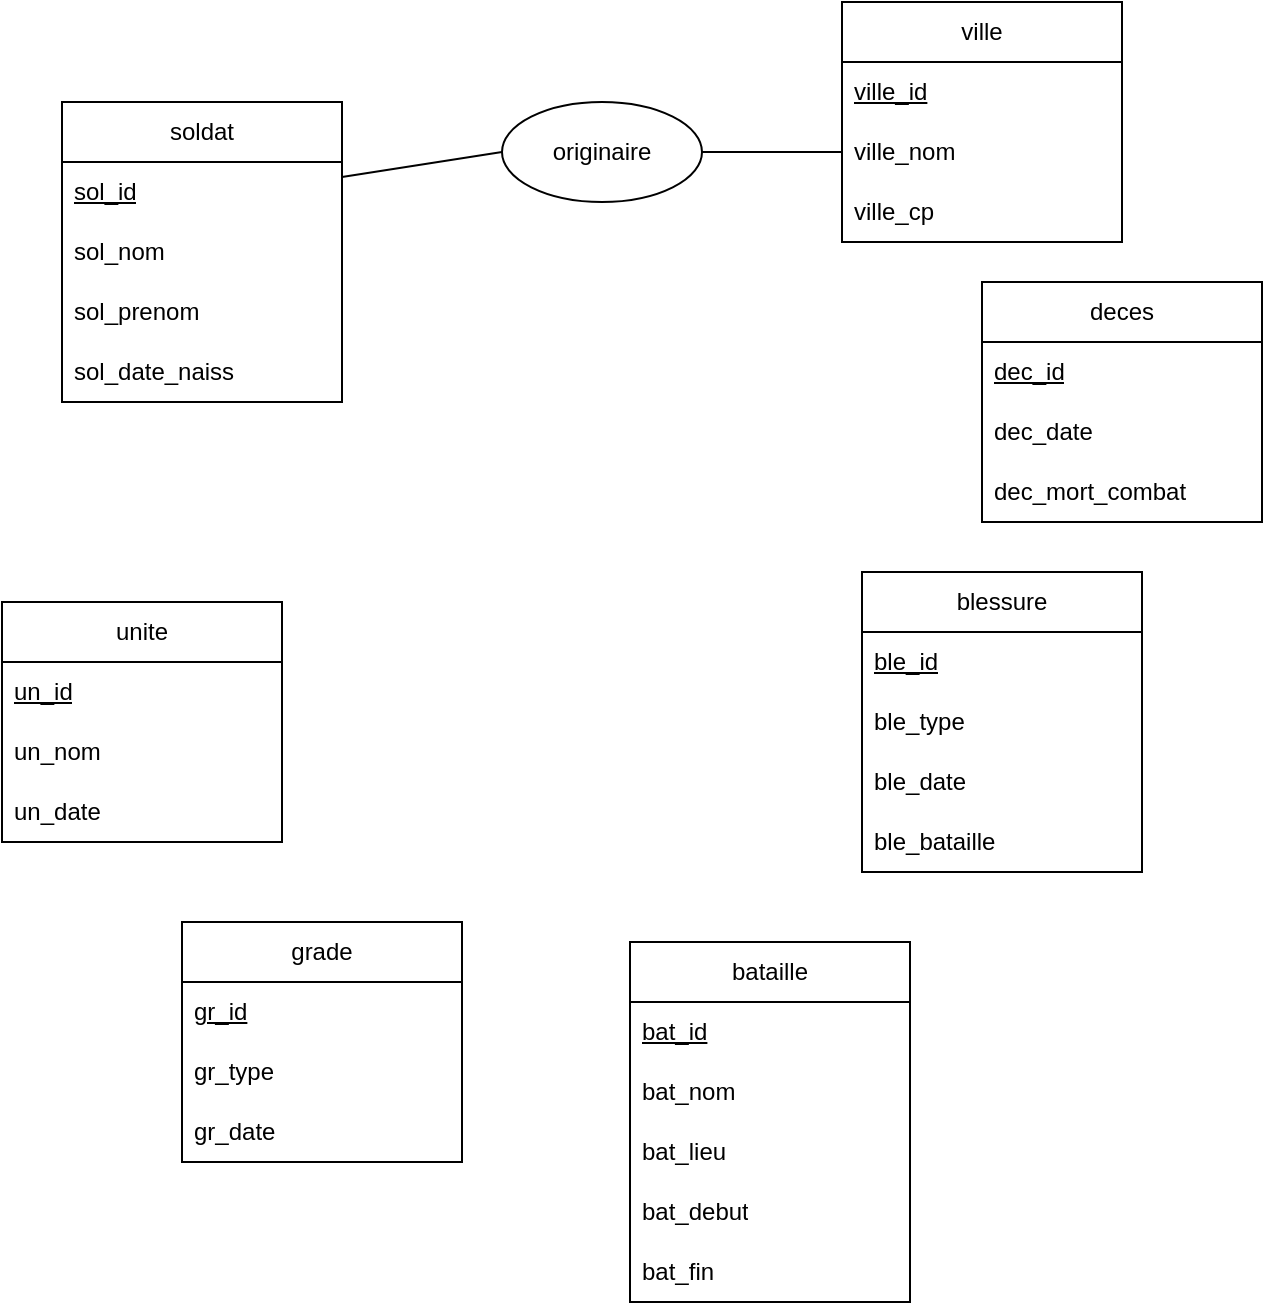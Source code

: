 <mxfile version="20.7.4" type="github">
  <diagram id="QDPo8keY7j-084D03ZD0" name="Page-1">
    <mxGraphModel dx="1194" dy="764" grid="1" gridSize="10" guides="1" tooltips="1" connect="1" arrows="1" fold="1" page="1" pageScale="1" pageWidth="827" pageHeight="1169" math="0" shadow="0">
      <root>
        <mxCell id="0" />
        <mxCell id="1" parent="0" />
        <mxCell id="P3MnuyMSGMxWCmHl-E5h-35" style="rounded=0;orthogonalLoop=1;jettySize=auto;html=1;exitX=1;exitY=0.25;exitDx=0;exitDy=0;entryX=0;entryY=0.5;entryDx=0;entryDy=0;endArrow=none;endFill=0;" edge="1" parent="1" source="P3MnuyMSGMxWCmHl-E5h-2" target="P3MnuyMSGMxWCmHl-E5h-34">
          <mxGeometry relative="1" as="geometry" />
        </mxCell>
        <mxCell id="P3MnuyMSGMxWCmHl-E5h-2" value="soldat" style="swimlane;fontStyle=0;childLayout=stackLayout;horizontal=1;startSize=30;horizontalStack=0;resizeParent=1;resizeParentMax=0;resizeLast=0;collapsible=1;marginBottom=0;whiteSpace=wrap;html=1;" vertex="1" parent="1">
          <mxGeometry x="60" y="90" width="140" height="150" as="geometry" />
        </mxCell>
        <mxCell id="P3MnuyMSGMxWCmHl-E5h-3" value="&lt;u&gt;sol_id&lt;/u&gt;" style="text;strokeColor=none;fillColor=none;align=left;verticalAlign=middle;spacingLeft=4;spacingRight=4;overflow=hidden;points=[[0,0.5],[1,0.5]];portConstraint=eastwest;rotatable=0;whiteSpace=wrap;html=1;" vertex="1" parent="P3MnuyMSGMxWCmHl-E5h-2">
          <mxGeometry y="30" width="140" height="30" as="geometry" />
        </mxCell>
        <mxCell id="P3MnuyMSGMxWCmHl-E5h-4" value="sol_nom" style="text;strokeColor=none;fillColor=none;align=left;verticalAlign=middle;spacingLeft=4;spacingRight=4;overflow=hidden;points=[[0,0.5],[1,0.5]];portConstraint=eastwest;rotatable=0;whiteSpace=wrap;html=1;" vertex="1" parent="P3MnuyMSGMxWCmHl-E5h-2">
          <mxGeometry y="60" width="140" height="30" as="geometry" />
        </mxCell>
        <mxCell id="P3MnuyMSGMxWCmHl-E5h-5" value="sol_prenom" style="text;strokeColor=none;fillColor=none;align=left;verticalAlign=middle;spacingLeft=4;spacingRight=4;overflow=hidden;points=[[0,0.5],[1,0.5]];portConstraint=eastwest;rotatable=0;whiteSpace=wrap;html=1;" vertex="1" parent="P3MnuyMSGMxWCmHl-E5h-2">
          <mxGeometry y="90" width="140" height="30" as="geometry" />
        </mxCell>
        <mxCell id="P3MnuyMSGMxWCmHl-E5h-10" value="sol_date_naiss" style="text;strokeColor=none;fillColor=none;align=left;verticalAlign=middle;spacingLeft=4;spacingRight=4;overflow=hidden;points=[[0,0.5],[1,0.5]];portConstraint=eastwest;rotatable=0;whiteSpace=wrap;html=1;" vertex="1" parent="P3MnuyMSGMxWCmHl-E5h-2">
          <mxGeometry y="120" width="140" height="30" as="geometry" />
        </mxCell>
        <mxCell id="P3MnuyMSGMxWCmHl-E5h-6" value="blessure" style="swimlane;fontStyle=0;childLayout=stackLayout;horizontal=1;startSize=30;horizontalStack=0;resizeParent=1;resizeParentMax=0;resizeLast=0;collapsible=1;marginBottom=0;whiteSpace=wrap;html=1;" vertex="1" parent="1">
          <mxGeometry x="460" y="325" width="140" height="150" as="geometry" />
        </mxCell>
        <mxCell id="P3MnuyMSGMxWCmHl-E5h-7" value="&lt;u&gt;ble_id&lt;/u&gt;" style="text;strokeColor=none;fillColor=none;align=left;verticalAlign=middle;spacingLeft=4;spacingRight=4;overflow=hidden;points=[[0,0.5],[1,0.5]];portConstraint=eastwest;rotatable=0;whiteSpace=wrap;html=1;" vertex="1" parent="P3MnuyMSGMxWCmHl-E5h-6">
          <mxGeometry y="30" width="140" height="30" as="geometry" />
        </mxCell>
        <mxCell id="P3MnuyMSGMxWCmHl-E5h-8" value="ble_type" style="text;strokeColor=none;fillColor=none;align=left;verticalAlign=middle;spacingLeft=4;spacingRight=4;overflow=hidden;points=[[0,0.5],[1,0.5]];portConstraint=eastwest;rotatable=0;whiteSpace=wrap;html=1;" vertex="1" parent="P3MnuyMSGMxWCmHl-E5h-6">
          <mxGeometry y="60" width="140" height="30" as="geometry" />
        </mxCell>
        <mxCell id="P3MnuyMSGMxWCmHl-E5h-9" value="ble_date" style="text;strokeColor=none;fillColor=none;align=left;verticalAlign=middle;spacingLeft=4;spacingRight=4;overflow=hidden;points=[[0,0.5],[1,0.5]];portConstraint=eastwest;rotatable=0;whiteSpace=wrap;html=1;" vertex="1" parent="P3MnuyMSGMxWCmHl-E5h-6">
          <mxGeometry y="90" width="140" height="30" as="geometry" />
        </mxCell>
        <mxCell id="P3MnuyMSGMxWCmHl-E5h-15" value="ble_bataille" style="text;strokeColor=none;fillColor=none;align=left;verticalAlign=middle;spacingLeft=4;spacingRight=4;overflow=hidden;points=[[0,0.5],[1,0.5]];portConstraint=eastwest;rotatable=0;whiteSpace=wrap;html=1;" vertex="1" parent="P3MnuyMSGMxWCmHl-E5h-6">
          <mxGeometry y="120" width="140" height="30" as="geometry" />
        </mxCell>
        <mxCell id="P3MnuyMSGMxWCmHl-E5h-16" value="bataille" style="swimlane;fontStyle=0;childLayout=stackLayout;horizontal=1;startSize=30;horizontalStack=0;resizeParent=1;resizeParentMax=0;resizeLast=0;collapsible=1;marginBottom=0;whiteSpace=wrap;html=1;" vertex="1" parent="1">
          <mxGeometry x="344" y="510" width="140" height="180" as="geometry" />
        </mxCell>
        <mxCell id="P3MnuyMSGMxWCmHl-E5h-17" value="&lt;u&gt;bat_id&lt;/u&gt;" style="text;strokeColor=none;fillColor=none;align=left;verticalAlign=middle;spacingLeft=4;spacingRight=4;overflow=hidden;points=[[0,0.5],[1,0.5]];portConstraint=eastwest;rotatable=0;whiteSpace=wrap;html=1;" vertex="1" parent="P3MnuyMSGMxWCmHl-E5h-16">
          <mxGeometry y="30" width="140" height="30" as="geometry" />
        </mxCell>
        <mxCell id="P3MnuyMSGMxWCmHl-E5h-18" value="bat_nom" style="text;strokeColor=none;fillColor=none;align=left;verticalAlign=middle;spacingLeft=4;spacingRight=4;overflow=hidden;points=[[0,0.5],[1,0.5]];portConstraint=eastwest;rotatable=0;whiteSpace=wrap;html=1;" vertex="1" parent="P3MnuyMSGMxWCmHl-E5h-16">
          <mxGeometry y="60" width="140" height="30" as="geometry" />
        </mxCell>
        <mxCell id="P3MnuyMSGMxWCmHl-E5h-19" value="bat_lieu" style="text;strokeColor=none;fillColor=none;align=left;verticalAlign=middle;spacingLeft=4;spacingRight=4;overflow=hidden;points=[[0,0.5],[1,0.5]];portConstraint=eastwest;rotatable=0;whiteSpace=wrap;html=1;" vertex="1" parent="P3MnuyMSGMxWCmHl-E5h-16">
          <mxGeometry y="90" width="140" height="30" as="geometry" />
        </mxCell>
        <mxCell id="P3MnuyMSGMxWCmHl-E5h-20" value="bat_debut" style="text;strokeColor=none;fillColor=none;align=left;verticalAlign=middle;spacingLeft=4;spacingRight=4;overflow=hidden;points=[[0,0.5],[1,0.5]];portConstraint=eastwest;rotatable=0;whiteSpace=wrap;html=1;" vertex="1" parent="P3MnuyMSGMxWCmHl-E5h-16">
          <mxGeometry y="120" width="140" height="30" as="geometry" />
        </mxCell>
        <mxCell id="P3MnuyMSGMxWCmHl-E5h-21" value="bat_fin" style="text;strokeColor=none;fillColor=none;align=left;verticalAlign=middle;spacingLeft=4;spacingRight=4;overflow=hidden;points=[[0,0.5],[1,0.5]];portConstraint=eastwest;rotatable=0;whiteSpace=wrap;html=1;" vertex="1" parent="P3MnuyMSGMxWCmHl-E5h-16">
          <mxGeometry y="150" width="140" height="30" as="geometry" />
        </mxCell>
        <mxCell id="P3MnuyMSGMxWCmHl-E5h-22" value="grade" style="swimlane;fontStyle=0;childLayout=stackLayout;horizontal=1;startSize=30;horizontalStack=0;resizeParent=1;resizeParentMax=0;resizeLast=0;collapsible=1;marginBottom=0;whiteSpace=wrap;html=1;" vertex="1" parent="1">
          <mxGeometry x="120" y="500" width="140" height="120" as="geometry" />
        </mxCell>
        <mxCell id="P3MnuyMSGMxWCmHl-E5h-23" value="&lt;u&gt;gr_id&lt;/u&gt;" style="text;strokeColor=none;fillColor=none;align=left;verticalAlign=middle;spacingLeft=4;spacingRight=4;overflow=hidden;points=[[0,0.5],[1,0.5]];portConstraint=eastwest;rotatable=0;whiteSpace=wrap;html=1;" vertex="1" parent="P3MnuyMSGMxWCmHl-E5h-22">
          <mxGeometry y="30" width="140" height="30" as="geometry" />
        </mxCell>
        <mxCell id="P3MnuyMSGMxWCmHl-E5h-24" value="gr_type" style="text;strokeColor=none;fillColor=none;align=left;verticalAlign=middle;spacingLeft=4;spacingRight=4;overflow=hidden;points=[[0,0.5],[1,0.5]];portConstraint=eastwest;rotatable=0;whiteSpace=wrap;html=1;" vertex="1" parent="P3MnuyMSGMxWCmHl-E5h-22">
          <mxGeometry y="60" width="140" height="30" as="geometry" />
        </mxCell>
        <mxCell id="P3MnuyMSGMxWCmHl-E5h-25" value="gr_date" style="text;strokeColor=none;fillColor=none;align=left;verticalAlign=middle;spacingLeft=4;spacingRight=4;overflow=hidden;points=[[0,0.5],[1,0.5]];portConstraint=eastwest;rotatable=0;whiteSpace=wrap;html=1;" vertex="1" parent="P3MnuyMSGMxWCmHl-E5h-22">
          <mxGeometry y="90" width="140" height="30" as="geometry" />
        </mxCell>
        <mxCell id="P3MnuyMSGMxWCmHl-E5h-26" value="unite" style="swimlane;fontStyle=0;childLayout=stackLayout;horizontal=1;startSize=30;horizontalStack=0;resizeParent=1;resizeParentMax=0;resizeLast=0;collapsible=1;marginBottom=0;whiteSpace=wrap;html=1;" vertex="1" parent="1">
          <mxGeometry x="30" y="340" width="140" height="120" as="geometry" />
        </mxCell>
        <mxCell id="P3MnuyMSGMxWCmHl-E5h-27" value="&lt;u&gt;un_id&lt;/u&gt;" style="text;strokeColor=none;fillColor=none;align=left;verticalAlign=middle;spacingLeft=4;spacingRight=4;overflow=hidden;points=[[0,0.5],[1,0.5]];portConstraint=eastwest;rotatable=0;whiteSpace=wrap;html=1;" vertex="1" parent="P3MnuyMSGMxWCmHl-E5h-26">
          <mxGeometry y="30" width="140" height="30" as="geometry" />
        </mxCell>
        <mxCell id="P3MnuyMSGMxWCmHl-E5h-28" value="un_nom" style="text;strokeColor=none;fillColor=none;align=left;verticalAlign=middle;spacingLeft=4;spacingRight=4;overflow=hidden;points=[[0,0.5],[1,0.5]];portConstraint=eastwest;rotatable=0;whiteSpace=wrap;html=1;" vertex="1" parent="P3MnuyMSGMxWCmHl-E5h-26">
          <mxGeometry y="60" width="140" height="30" as="geometry" />
        </mxCell>
        <mxCell id="P3MnuyMSGMxWCmHl-E5h-29" value="un_date" style="text;strokeColor=none;fillColor=none;align=left;verticalAlign=middle;spacingLeft=4;spacingRight=4;overflow=hidden;points=[[0,0.5],[1,0.5]];portConstraint=eastwest;rotatable=0;whiteSpace=wrap;html=1;" vertex="1" parent="P3MnuyMSGMxWCmHl-E5h-26">
          <mxGeometry y="90" width="140" height="30" as="geometry" />
        </mxCell>
        <mxCell id="P3MnuyMSGMxWCmHl-E5h-30" value="ville" style="swimlane;fontStyle=0;childLayout=stackLayout;horizontal=1;startSize=30;horizontalStack=0;resizeParent=1;resizeParentMax=0;resizeLast=0;collapsible=1;marginBottom=0;whiteSpace=wrap;html=1;" vertex="1" parent="1">
          <mxGeometry x="450" y="40" width="140" height="120" as="geometry" />
        </mxCell>
        <mxCell id="P3MnuyMSGMxWCmHl-E5h-31" value="&lt;u&gt;ville_id&lt;/u&gt;" style="text;strokeColor=none;fillColor=none;align=left;verticalAlign=middle;spacingLeft=4;spacingRight=4;overflow=hidden;points=[[0,0.5],[1,0.5]];portConstraint=eastwest;rotatable=0;whiteSpace=wrap;html=1;" vertex="1" parent="P3MnuyMSGMxWCmHl-E5h-30">
          <mxGeometry y="30" width="140" height="30" as="geometry" />
        </mxCell>
        <mxCell id="P3MnuyMSGMxWCmHl-E5h-32" value="ville_nom" style="text;strokeColor=none;fillColor=none;align=left;verticalAlign=middle;spacingLeft=4;spacingRight=4;overflow=hidden;points=[[0,0.5],[1,0.5]];portConstraint=eastwest;rotatable=0;whiteSpace=wrap;html=1;" vertex="1" parent="P3MnuyMSGMxWCmHl-E5h-30">
          <mxGeometry y="60" width="140" height="30" as="geometry" />
        </mxCell>
        <mxCell id="P3MnuyMSGMxWCmHl-E5h-33" value="ville_cp" style="text;strokeColor=none;fillColor=none;align=left;verticalAlign=middle;spacingLeft=4;spacingRight=4;overflow=hidden;points=[[0,0.5],[1,0.5]];portConstraint=eastwest;rotatable=0;whiteSpace=wrap;html=1;" vertex="1" parent="P3MnuyMSGMxWCmHl-E5h-30">
          <mxGeometry y="90" width="140" height="30" as="geometry" />
        </mxCell>
        <mxCell id="P3MnuyMSGMxWCmHl-E5h-36" style="edgeStyle=none;rounded=0;orthogonalLoop=1;jettySize=auto;html=1;exitX=1;exitY=0.5;exitDx=0;exitDy=0;entryX=0;entryY=0.5;entryDx=0;entryDy=0;endArrow=none;endFill=0;" edge="1" parent="1" source="P3MnuyMSGMxWCmHl-E5h-34" target="P3MnuyMSGMxWCmHl-E5h-32">
          <mxGeometry relative="1" as="geometry" />
        </mxCell>
        <mxCell id="P3MnuyMSGMxWCmHl-E5h-34" value="originaire" style="ellipse;whiteSpace=wrap;html=1;" vertex="1" parent="1">
          <mxGeometry x="280" y="90" width="100" height="50" as="geometry" />
        </mxCell>
        <mxCell id="P3MnuyMSGMxWCmHl-E5h-37" value="deces" style="swimlane;fontStyle=0;childLayout=stackLayout;horizontal=1;startSize=30;horizontalStack=0;resizeParent=1;resizeParentMax=0;resizeLast=0;collapsible=1;marginBottom=0;whiteSpace=wrap;html=1;" vertex="1" parent="1">
          <mxGeometry x="520" y="180" width="140" height="120" as="geometry" />
        </mxCell>
        <mxCell id="P3MnuyMSGMxWCmHl-E5h-38" value="&lt;u&gt;dec_id&lt;/u&gt;" style="text;strokeColor=none;fillColor=none;align=left;verticalAlign=middle;spacingLeft=4;spacingRight=4;overflow=hidden;points=[[0,0.5],[1,0.5]];portConstraint=eastwest;rotatable=0;whiteSpace=wrap;html=1;" vertex="1" parent="P3MnuyMSGMxWCmHl-E5h-37">
          <mxGeometry y="30" width="140" height="30" as="geometry" />
        </mxCell>
        <mxCell id="P3MnuyMSGMxWCmHl-E5h-39" value="dec_date" style="text;strokeColor=none;fillColor=none;align=left;verticalAlign=middle;spacingLeft=4;spacingRight=4;overflow=hidden;points=[[0,0.5],[1,0.5]];portConstraint=eastwest;rotatable=0;whiteSpace=wrap;html=1;" vertex="1" parent="P3MnuyMSGMxWCmHl-E5h-37">
          <mxGeometry y="60" width="140" height="30" as="geometry" />
        </mxCell>
        <mxCell id="P3MnuyMSGMxWCmHl-E5h-40" value="dec_mort_combat" style="text;strokeColor=none;fillColor=none;align=left;verticalAlign=middle;spacingLeft=4;spacingRight=4;overflow=hidden;points=[[0,0.5],[1,0.5]];portConstraint=eastwest;rotatable=0;whiteSpace=wrap;html=1;" vertex="1" parent="P3MnuyMSGMxWCmHl-E5h-37">
          <mxGeometry y="90" width="140" height="30" as="geometry" />
        </mxCell>
      </root>
    </mxGraphModel>
  </diagram>
</mxfile>
